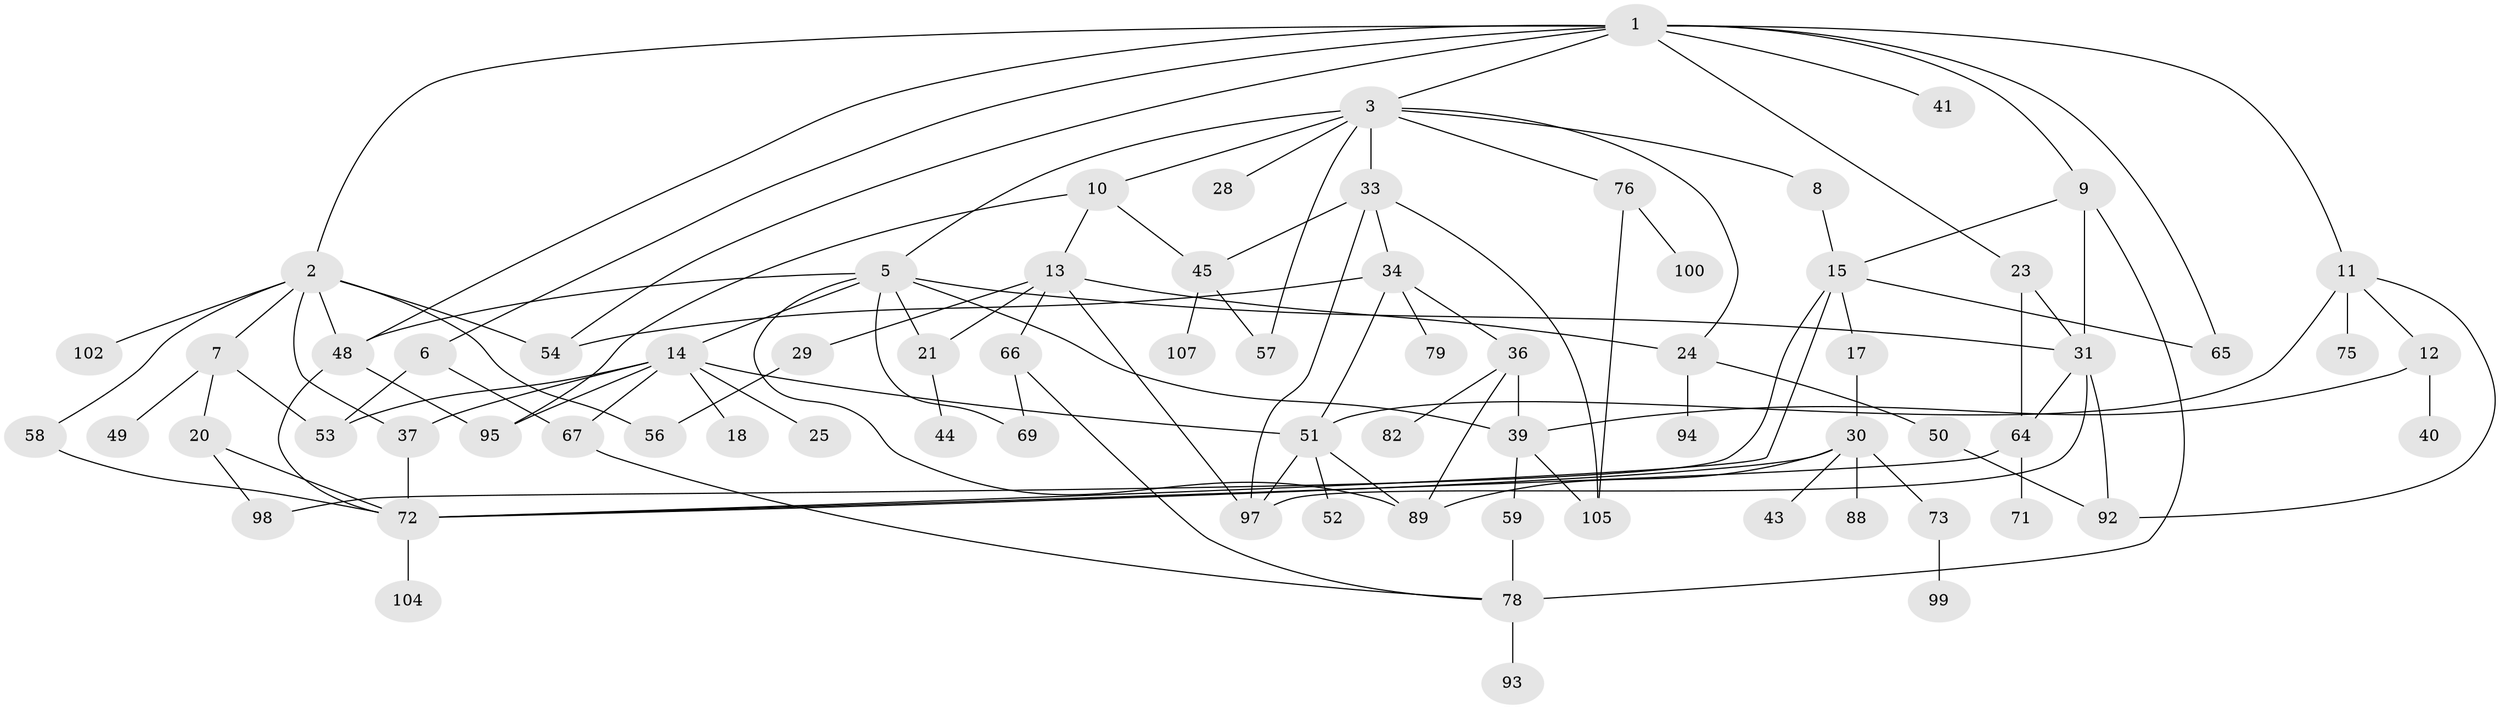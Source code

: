 // original degree distribution, {5: 0.08181818181818182, 6: 0.07272727272727272, 7: 0.01818181818181818, 3: 0.2, 4: 0.13636363636363635, 2: 0.2818181818181818, 1: 0.20909090909090908}
// Generated by graph-tools (version 1.1) at 2025/41/03/06/25 10:41:30]
// undirected, 73 vertices, 117 edges
graph export_dot {
graph [start="1"]
  node [color=gray90,style=filled];
  1 [super="+4"];
  2 [super="+55"];
  3 [super="+19"];
  5 [super="+16"];
  6 [super="+68"];
  7;
  8;
  9 [super="+26"];
  10 [super="+47"];
  11 [super="+74"];
  12 [super="+35"];
  13 [super="+22"];
  14 [super="+32"];
  15 [super="+87"];
  17;
  18;
  20 [super="+81"];
  21;
  23;
  24 [super="+27"];
  25;
  28;
  29 [super="+63"];
  30 [super="+61"];
  31 [super="+46"];
  33 [super="+38"];
  34 [super="+103"];
  36 [super="+42"];
  37 [super="+83"];
  39 [super="+86"];
  40;
  41;
  43;
  44;
  45 [super="+96"];
  48 [super="+77"];
  49;
  50 [super="+60"];
  51 [super="+84"];
  52;
  53;
  54 [super="+62"];
  56;
  57 [super="+70"];
  58;
  59 [super="+90"];
  64 [super="+80"];
  65 [super="+110"];
  66;
  67;
  69;
  71;
  72 [super="+85"];
  73;
  75;
  76 [super="+91"];
  78 [super="+106"];
  79;
  82;
  88;
  89 [super="+109"];
  92;
  93;
  94;
  95;
  97 [super="+101"];
  98;
  99;
  100 [super="+108"];
  102;
  104;
  105;
  107;
  1 -- 2;
  1 -- 3;
  1 -- 6;
  1 -- 11;
  1 -- 48;
  1 -- 65;
  1 -- 54;
  1 -- 23;
  1 -- 9;
  1 -- 41;
  2 -- 7;
  2 -- 56;
  2 -- 37;
  2 -- 54;
  2 -- 48;
  2 -- 58;
  2 -- 102;
  3 -- 5;
  3 -- 8;
  3 -- 10;
  3 -- 28;
  3 -- 33 [weight=2];
  3 -- 24;
  3 -- 76;
  3 -- 57;
  5 -- 14;
  5 -- 21;
  5 -- 89;
  5 -- 31;
  5 -- 48;
  5 -- 69;
  5 -- 39;
  6 -- 53;
  6 -- 67;
  7 -- 20;
  7 -- 49;
  7 -- 53;
  8 -- 15;
  9 -- 15;
  9 -- 78 [weight=2];
  9 -- 31;
  10 -- 13;
  10 -- 45;
  10 -- 95;
  11 -- 12;
  11 -- 92;
  11 -- 75;
  11 -- 51;
  12 -- 40;
  12 -- 39;
  13 -- 24;
  13 -- 97;
  13 -- 66;
  13 -- 29;
  13 -- 21;
  14 -- 18;
  14 -- 25;
  14 -- 37;
  14 -- 67;
  14 -- 51;
  14 -- 53;
  14 -- 95;
  15 -- 17;
  15 -- 98;
  15 -- 65;
  15 -- 72;
  17 -- 30;
  20 -- 98;
  20 -- 72;
  21 -- 44;
  23 -- 31;
  23 -- 64;
  24 -- 50;
  24 -- 94;
  29 -- 56;
  30 -- 43;
  30 -- 73;
  30 -- 88;
  30 -- 89;
  30 -- 72;
  31 -- 92 [weight=2];
  31 -- 64;
  31 -- 97 [weight=2];
  33 -- 34;
  33 -- 105;
  33 -- 45;
  33 -- 97;
  34 -- 36;
  34 -- 51;
  34 -- 79;
  34 -- 54;
  36 -- 89;
  36 -- 82;
  36 -- 39;
  37 -- 72;
  39 -- 59;
  39 -- 105;
  45 -- 57;
  45 -- 107;
  48 -- 72;
  48 -- 95;
  50 -- 92;
  51 -- 52;
  51 -- 89;
  51 -- 97;
  58 -- 72;
  59 -- 78;
  64 -- 71;
  64 -- 72;
  66 -- 69;
  66 -- 78;
  67 -- 78;
  72 -- 104;
  73 -- 99;
  76 -- 100;
  76 -- 105;
  78 -- 93 [weight=2];
}
